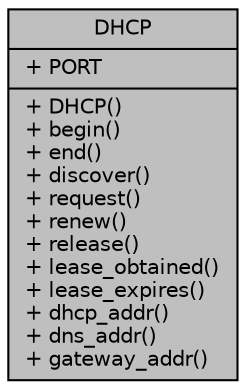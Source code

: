 digraph "DHCP"
{
  edge [fontname="Helvetica",fontsize="10",labelfontname="Helvetica",labelfontsize="10"];
  node [fontname="Helvetica",fontsize="10",shape=record];
  Node1 [label="{DHCP\n|+ PORT\l|+ DHCP()\l+ begin()\l+ end()\l+ discover()\l+ request()\l+ renew()\l+ release()\l+ lease_obtained()\l+ lease_expires()\l+ dhcp_addr()\l+ dns_addr()\l+ gateway_addr()\l}",height=0.2,width=0.4,color="black", fillcolor="grey75", style="filled", fontcolor="black"];
}
